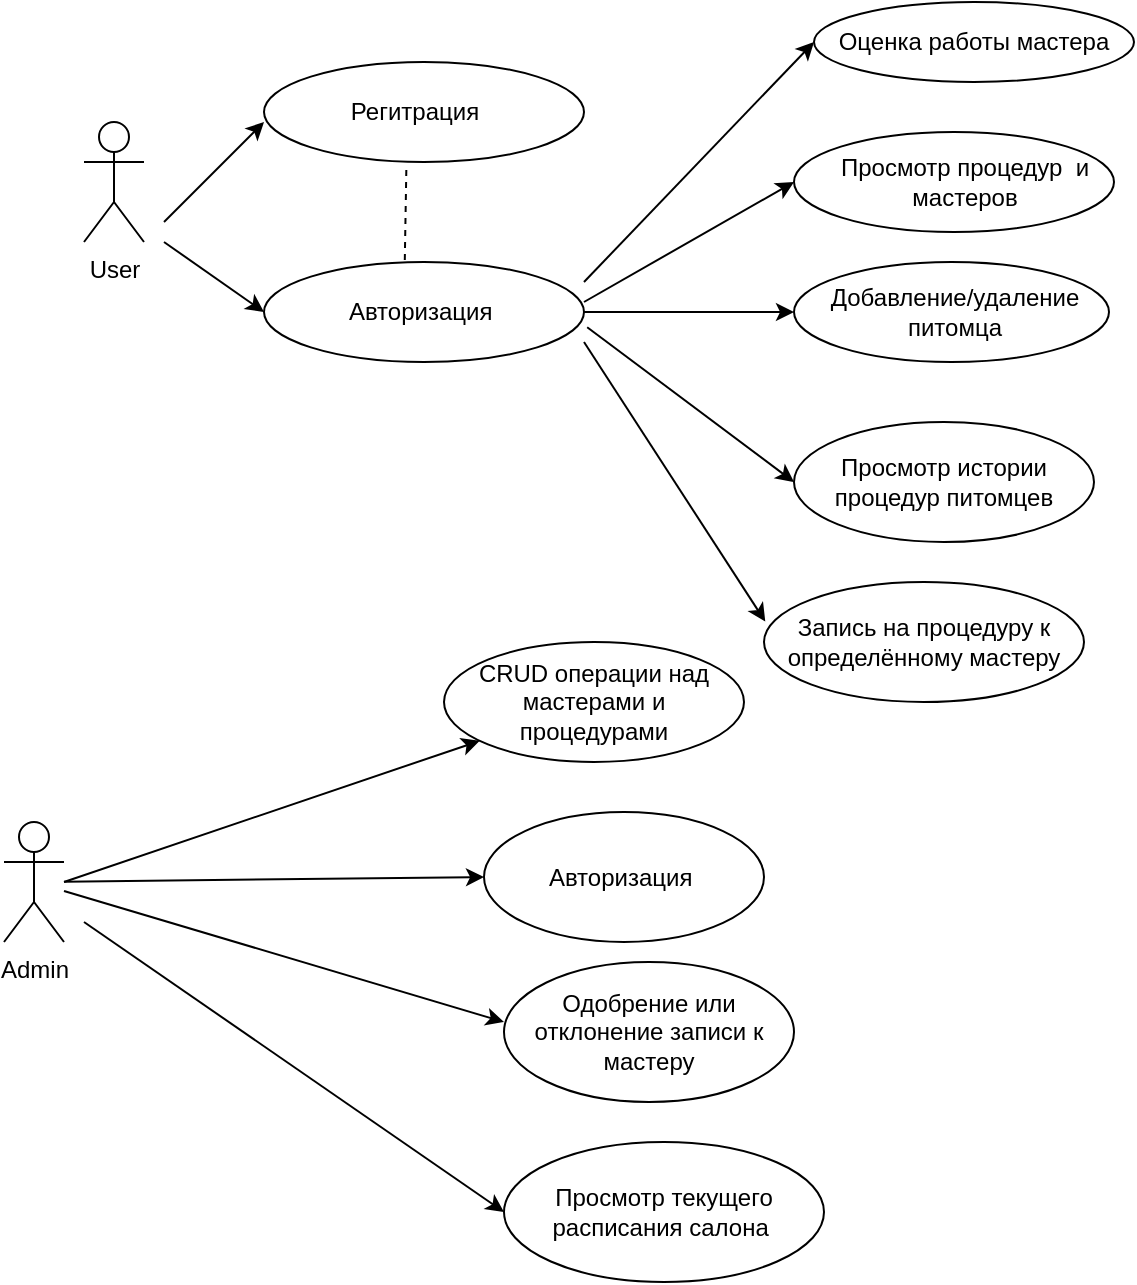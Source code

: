<mxfile version="21.0.10" type="device"><diagram id="-M5omnuiI330wpWqbu_Q" name="Страница 1"><mxGraphModel dx="1050" dy="581" grid="1" gridSize="10" guides="1" tooltips="1" connect="1" arrows="1" fold="1" page="1" pageScale="1" pageWidth="827" pageHeight="1169" math="0" shadow="0"><root><mxCell id="0"/><mxCell id="1" parent="0"/><mxCell id="dzlM3upZpsxzgTbLpF2P-1" value="User&lt;br&gt;" style="shape=umlActor;verticalLabelPosition=bottom;verticalAlign=top;html=1;outlineConnect=0;" parent="1" vertex="1"><mxGeometry x="140" y="220" width="30" height="60" as="geometry"/></mxCell><mxCell id="dzlM3upZpsxzgTbLpF2P-2" value="" style="endArrow=classic;html=1;rounded=0;" parent="1" edge="1"><mxGeometry width="50" height="50" relative="1" as="geometry"><mxPoint x="180" y="270" as="sourcePoint"/><mxPoint x="230" y="220" as="targetPoint"/></mxGeometry></mxCell><mxCell id="dzlM3upZpsxzgTbLpF2P-3" value="" style="ellipse;whiteSpace=wrap;html=1;" parent="1" vertex="1"><mxGeometry x="230" y="190" width="160" height="50" as="geometry"/></mxCell><mxCell id="dzlM3upZpsxzgTbLpF2P-4" value="Регитрация" style="text;html=1;align=center;verticalAlign=middle;resizable=0;points=[];autosize=1;strokeColor=none;fillColor=none;" parent="1" vertex="1"><mxGeometry x="260" y="200" width="90" height="30" as="geometry"/></mxCell><mxCell id="dzlM3upZpsxzgTbLpF2P-5" value="" style="ellipse;whiteSpace=wrap;html=1;" parent="1" vertex="1"><mxGeometry x="495" y="290" width="157.5" height="50" as="geometry"/></mxCell><mxCell id="dzlM3upZpsxzgTbLpF2P-7" value="Добавление/удаление &lt;br&gt;питомца" style="text;html=1;align=center;verticalAlign=middle;resizable=0;points=[];autosize=1;strokeColor=none;fillColor=none;" parent="1" vertex="1"><mxGeometry x="500" y="295" width="150" height="40" as="geometry"/></mxCell><mxCell id="dzlM3upZpsxzgTbLpF2P-8" value="" style="endArrow=classic;html=1;rounded=0;entryX=0;entryY=0.5;entryDx=0;entryDy=0;" parent="1" target="81JoD5gfUSFGQZPMCgxD-3" edge="1"><mxGeometry width="50" height="50" relative="1" as="geometry"><mxPoint x="180" y="280" as="sourcePoint"/><mxPoint x="300" y="250" as="targetPoint"/></mxGeometry></mxCell><mxCell id="dzlM3upZpsxzgTbLpF2P-9" value="" style="ellipse;whiteSpace=wrap;html=1;" parent="1" vertex="1"><mxGeometry x="495" y="225" width="160" height="50" as="geometry"/></mxCell><mxCell id="dzlM3upZpsxzgTbLpF2P-10" value="Просмотр процедур&amp;nbsp; и &lt;br&gt;мастеров" style="text;html=1;align=center;verticalAlign=middle;resizable=0;points=[];autosize=1;strokeColor=none;fillColor=none;" parent="1" vertex="1"><mxGeometry x="505" y="230" width="150" height="40" as="geometry"/></mxCell><mxCell id="dzlM3upZpsxzgTbLpF2P-11" value="Запись на процедуру к определённому мастеру" style="ellipse;whiteSpace=wrap;html=1;" parent="1" vertex="1"><mxGeometry x="480" y="450" width="160" height="60" as="geometry"/></mxCell><mxCell id="dzlM3upZpsxzgTbLpF2P-12" value="Просмотр истории процедур питомцев" style="ellipse;whiteSpace=wrap;html=1;" parent="1" vertex="1"><mxGeometry x="495" y="370" width="150" height="60" as="geometry"/></mxCell><mxCell id="dzlM3upZpsxzgTbLpF2P-13" value="Оценка работы мастера" style="ellipse;whiteSpace=wrap;html=1;" parent="1" vertex="1"><mxGeometry x="505" y="160" width="160" height="40" as="geometry"/></mxCell><mxCell id="dzlM3upZpsxzgTbLpF2P-14" value="CRUD операции над мастерами и процедурами" style="ellipse;whiteSpace=wrap;html=1;" parent="1" vertex="1"><mxGeometry x="320" y="480" width="150" height="60" as="geometry"/></mxCell><mxCell id="dzlM3upZpsxzgTbLpF2P-16" value="Одобрение или отклонение записи к мастеру" style="ellipse;whiteSpace=wrap;html=1;" parent="1" vertex="1"><mxGeometry x="350" y="640" width="145" height="70" as="geometry"/></mxCell><mxCell id="81JoD5gfUSFGQZPMCgxD-1" value="Admin&lt;br&gt;" style="shape=umlActor;verticalLabelPosition=bottom;verticalAlign=top;html=1;outlineConnect=0;" parent="1" vertex="1"><mxGeometry x="100" y="570" width="30" height="60" as="geometry"/></mxCell><mxCell id="81JoD5gfUSFGQZPMCgxD-3" value="Авторизация&amp;nbsp;" style="ellipse;whiteSpace=wrap;html=1;" parent="1" vertex="1"><mxGeometry x="230" y="290" width="160" height="50" as="geometry"/></mxCell><mxCell id="81JoD5gfUSFGQZPMCgxD-4" value="" style="endArrow=classic;html=1;rounded=0;entryX=0;entryY=0.5;entryDx=0;entryDy=0;" parent="1" target="dzlM3upZpsxzgTbLpF2P-9" edge="1"><mxGeometry width="50" height="50" relative="1" as="geometry"><mxPoint x="390" y="310" as="sourcePoint"/><mxPoint x="490" y="290" as="targetPoint"/></mxGeometry></mxCell><mxCell id="81JoD5gfUSFGQZPMCgxD-6" value="" style="endArrow=classic;html=1;rounded=0;entryX=0.004;entryY=0.33;entryDx=0;entryDy=0;entryPerimeter=0;" parent="1" target="dzlM3upZpsxzgTbLpF2P-11" edge="1"><mxGeometry width="50" height="50" relative="1" as="geometry"><mxPoint x="390" y="330" as="sourcePoint"/><mxPoint x="210" y="320" as="targetPoint"/></mxGeometry></mxCell><mxCell id="81JoD5gfUSFGQZPMCgxD-7" value="" style="endArrow=classic;html=1;rounded=0;entryX=0;entryY=0.5;entryDx=0;entryDy=0;exitX=1.01;exitY=0.652;exitDx=0;exitDy=0;exitPerimeter=0;" parent="1" source="81JoD5gfUSFGQZPMCgxD-3" target="dzlM3upZpsxzgTbLpF2P-12" edge="1"><mxGeometry width="50" height="50" relative="1" as="geometry"><mxPoint x="270" y="420" as="sourcePoint"/><mxPoint x="440" y="340" as="targetPoint"/></mxGeometry></mxCell><mxCell id="81JoD5gfUSFGQZPMCgxD-8" value="" style="endArrow=classic;html=1;rounded=0;entryX=0;entryY=0.5;entryDx=0;entryDy=0;" parent="1" target="dzlM3upZpsxzgTbLpF2P-13" edge="1"><mxGeometry width="50" height="50" relative="1" as="geometry"><mxPoint x="390" y="300" as="sourcePoint"/><mxPoint x="440" y="390" as="targetPoint"/></mxGeometry></mxCell><mxCell id="81JoD5gfUSFGQZPMCgxD-9" value="Авторизация&amp;nbsp;" style="ellipse;whiteSpace=wrap;html=1;" parent="1" vertex="1"><mxGeometry x="340" y="565" width="140" height="65" as="geometry"/></mxCell><mxCell id="81JoD5gfUSFGQZPMCgxD-10" value="" style="endArrow=classic;html=1;rounded=0;" parent="1" target="dzlM3upZpsxzgTbLpF2P-14" edge="1"><mxGeometry width="50" height="50" relative="1" as="geometry"><mxPoint x="130" y="600" as="sourcePoint"/><mxPoint x="440" y="340" as="targetPoint"/></mxGeometry></mxCell><mxCell id="81JoD5gfUSFGQZPMCgxD-11" value="" style="endArrow=classic;html=1;rounded=0;" parent="1" source="81JoD5gfUSFGQZPMCgxD-1" edge="1"><mxGeometry width="50" height="50" relative="1" as="geometry"><mxPoint x="390" y="390" as="sourcePoint"/><mxPoint x="350" y="670" as="targetPoint"/></mxGeometry></mxCell><mxCell id="81JoD5gfUSFGQZPMCgxD-12" value="" style="endArrow=classic;html=1;rounded=0;entryX=0;entryY=0.5;entryDx=0;entryDy=0;" parent="1" source="81JoD5gfUSFGQZPMCgxD-1" target="81JoD5gfUSFGQZPMCgxD-9" edge="1"><mxGeometry width="50" height="50" relative="1" as="geometry"><mxPoint x="390" y="390" as="sourcePoint"/><mxPoint x="440" y="340" as="targetPoint"/></mxGeometry></mxCell><mxCell id="81JoD5gfUSFGQZPMCgxD-16" value="" style="endArrow=classic;html=1;rounded=0;entryX=0;entryY=0.5;entryDx=0;entryDy=0;exitX=1;exitY=0.5;exitDx=0;exitDy=0;" parent="1" source="81JoD5gfUSFGQZPMCgxD-3" target="dzlM3upZpsxzgTbLpF2P-5" edge="1"><mxGeometry width="50" height="50" relative="1" as="geometry"><mxPoint x="420" y="360" as="sourcePoint"/><mxPoint x="470" y="310" as="targetPoint"/></mxGeometry></mxCell><mxCell id="wWwL6gKu87rzMaXbHTBp-8" value="" style="endArrow=none;dashed=1;html=1;rounded=0;entryX=0.445;entryY=1.036;entryDx=0;entryDy=0;entryPerimeter=0;exitX=0.44;exitY=-0.02;exitDx=0;exitDy=0;exitPerimeter=0;" edge="1" parent="1" source="81JoD5gfUSFGQZPMCgxD-3" target="dzlM3upZpsxzgTbLpF2P-3"><mxGeometry width="50" height="50" relative="1" as="geometry"><mxPoint x="480" y="360" as="sourcePoint"/><mxPoint x="530" y="310" as="targetPoint"/></mxGeometry></mxCell><mxCell id="wWwL6gKu87rzMaXbHTBp-9" value="Просмотр текущего расписания салона&amp;nbsp;" style="ellipse;whiteSpace=wrap;html=1;" vertex="1" parent="1"><mxGeometry x="350" y="730" width="160" height="70" as="geometry"/></mxCell><mxCell id="wWwL6gKu87rzMaXbHTBp-10" value="" style="endArrow=classic;html=1;rounded=0;entryX=0;entryY=0.5;entryDx=0;entryDy=0;" edge="1" parent="1" target="wWwL6gKu87rzMaXbHTBp-9"><mxGeometry width="50" height="50" relative="1" as="geometry"><mxPoint x="140" y="620" as="sourcePoint"/><mxPoint x="430" y="570" as="targetPoint"/></mxGeometry></mxCell></root></mxGraphModel></diagram></mxfile>